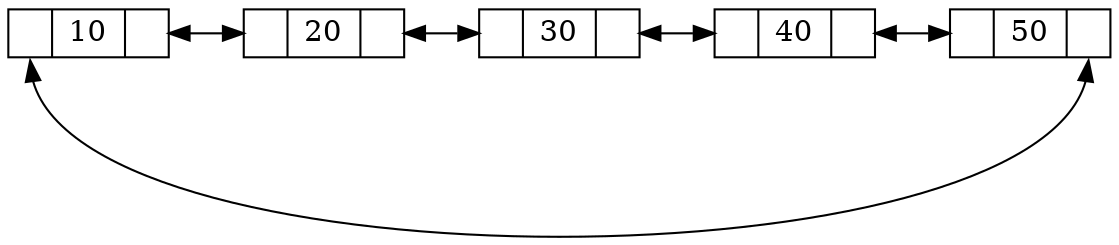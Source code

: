 digraph G {
  rankdir=LR;
  node [shape = record, height = .1]
node0 [label = "{<f1>|10|<f2>}"];
node1 [label = "{<f1>|20|<f2>}"];
node2 [label = "{<f1>|30|<f2>}"];
node3 [label = "{<f1>|40|<f2>}"];
node4 [label = "{<f1>|50|<f2>}"];
node0:f2 -> node1:f1 [dir=both];
node1:f2 -> node2:f1 [dir=both];
node2:f2 -> node3:f1 [dir=both];
node3:f2 -> node4:f1 [dir=both];
node0:f1 -> node4:f2 [dir=both constraint=false];
}